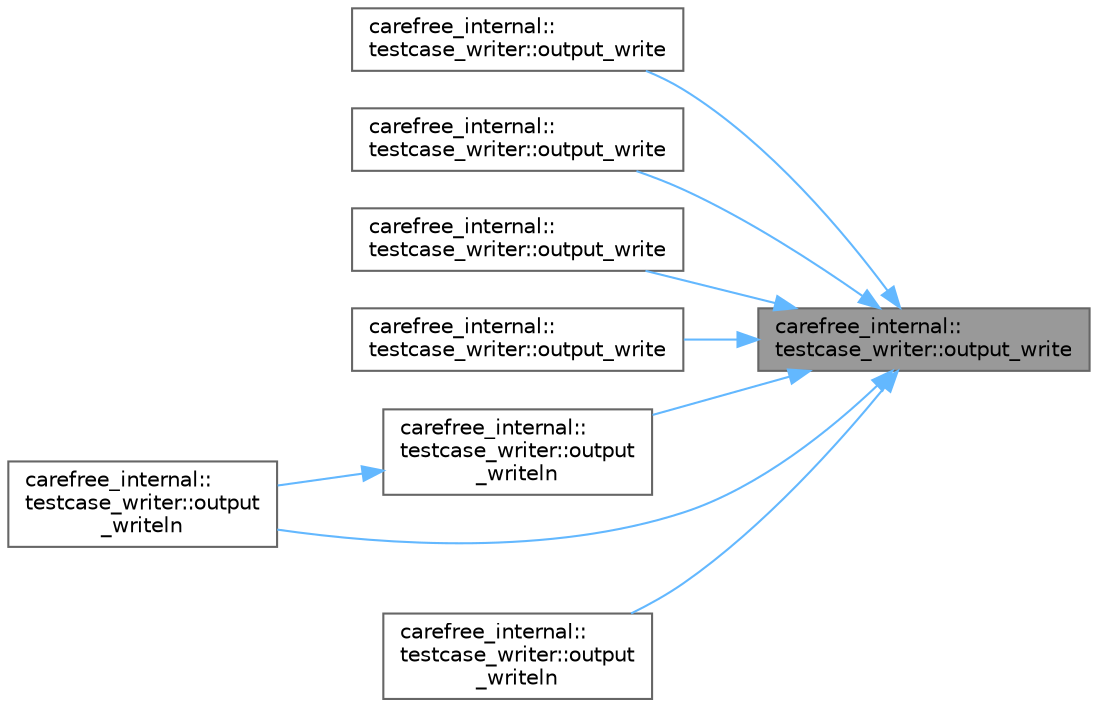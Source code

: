 digraph "carefree_internal::testcase_writer::output_write"
{
 // LATEX_PDF_SIZE
  bgcolor="transparent";
  edge [fontname=Helvetica,fontsize=10,labelfontname=Helvetica,labelfontsize=10];
  node [fontname=Helvetica,fontsize=10,shape=box,height=0.2,width=0.4];
  rankdir="RL";
  Node1 [id="Node000001",label="carefree_internal::\ltestcase_writer::output_write",height=0.2,width=0.4,color="gray40", fillcolor="grey60", style="filled", fontcolor="black",tooltip=" "];
  Node1 -> Node2 [id="edge1_Node000001_Node000002",dir="back",color="steelblue1",style="solid",tooltip=" "];
  Node2 [id="Node000002",label="carefree_internal::\ltestcase_writer::output_write",height=0.2,width=0.4,color="grey40", fillcolor="white", style="filled",URL="$classcarefree__internal_1_1testcase__writer.html#ac8a93122467a6868588f52b958af493d",tooltip=" "];
  Node1 -> Node3 [id="edge2_Node000001_Node000003",dir="back",color="steelblue1",style="solid",tooltip=" "];
  Node3 [id="Node000003",label="carefree_internal::\ltestcase_writer::output_write",height=0.2,width=0.4,color="grey40", fillcolor="white", style="filled",URL="$classcarefree__internal_1_1testcase__writer.html#a441c785793f7bc60cd107c24fc15d8f3",tooltip=" "];
  Node1 -> Node4 [id="edge3_Node000001_Node000004",dir="back",color="steelblue1",style="solid",tooltip=" "];
  Node4 [id="Node000004",label="carefree_internal::\ltestcase_writer::output_write",height=0.2,width=0.4,color="grey40", fillcolor="white", style="filled",URL="$classcarefree__internal_1_1testcase__writer.html#ac19e283559df3c7d907287f6bb324721",tooltip=" "];
  Node1 -> Node5 [id="edge4_Node000001_Node000005",dir="back",color="steelblue1",style="solid",tooltip=" "];
  Node5 [id="Node000005",label="carefree_internal::\ltestcase_writer::output_write",height=0.2,width=0.4,color="grey40", fillcolor="white", style="filled",URL="$classcarefree__internal_1_1testcase__writer.html#a67acf14d79163d7977a562284428e6e5",tooltip=" "];
  Node1 -> Node6 [id="edge5_Node000001_Node000006",dir="back",color="steelblue1",style="solid",tooltip=" "];
  Node6 [id="Node000006",label="carefree_internal::\ltestcase_writer::output\l_writeln",height=0.2,width=0.4,color="grey40", fillcolor="white", style="filled",URL="$classcarefree__internal_1_1testcase__writer.html#a229ad9a255f59d8b57c2a71b7c814990",tooltip=" "];
  Node6 -> Node7 [id="edge6_Node000006_Node000007",dir="back",color="steelblue1",style="solid",tooltip=" "];
  Node7 [id="Node000007",label="carefree_internal::\ltestcase_writer::output\l_writeln",height=0.2,width=0.4,color="grey40", fillcolor="white", style="filled",URL="$classcarefree__internal_1_1testcase__writer.html#a5b166ec06a75d6b0b4bc28b34cec7964",tooltip=" "];
  Node1 -> Node8 [id="edge7_Node000001_Node000008",dir="back",color="steelblue1",style="solid",tooltip=" "];
  Node8 [id="Node000008",label="carefree_internal::\ltestcase_writer::output\l_writeln",height=0.2,width=0.4,color="grey40", fillcolor="white", style="filled",URL="$classcarefree__internal_1_1testcase__writer.html#a92503c57e0a4dbc9456a08f73cecb6d2",tooltip=" "];
  Node1 -> Node7 [id="edge8_Node000001_Node000007",dir="back",color="steelblue1",style="solid",tooltip=" "];
}
